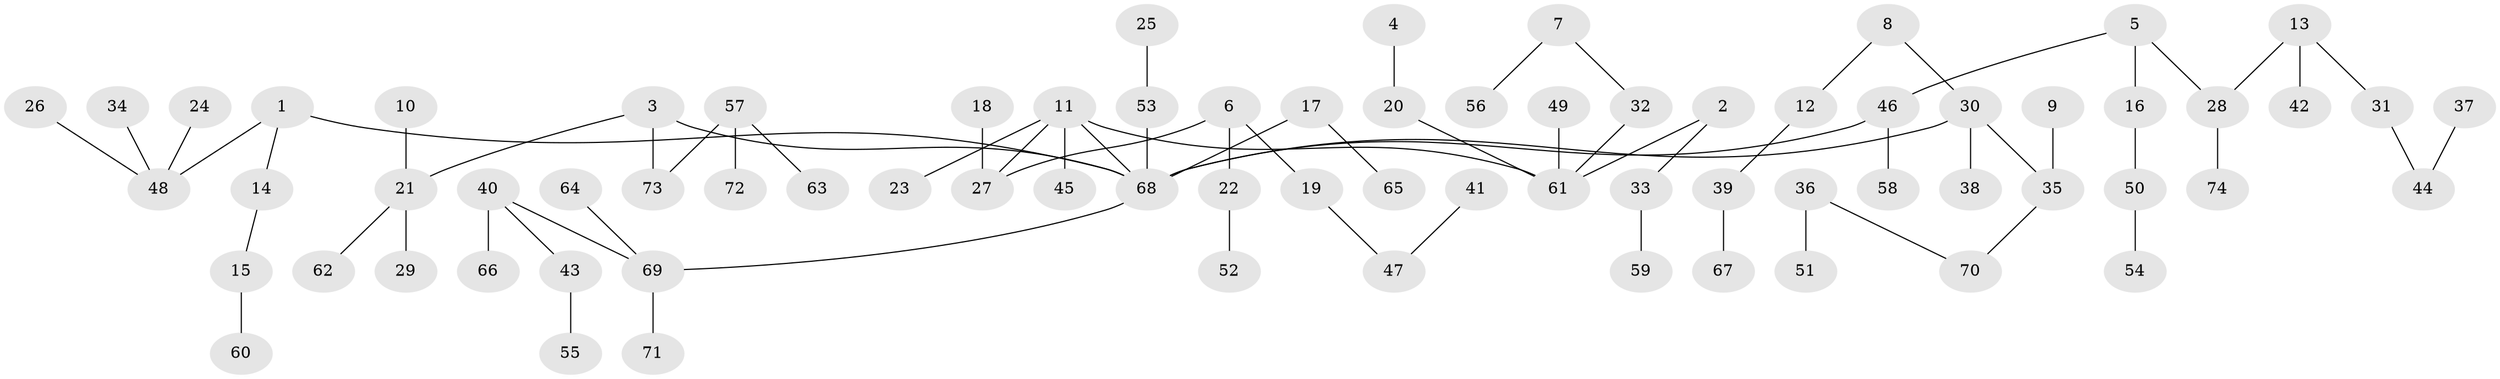 // original degree distribution, {6: 0.027210884353741496, 9: 0.006802721088435374, 2: 0.2925170068027211, 3: 0.14965986394557823, 4: 0.04081632653061224, 1: 0.46258503401360546, 5: 0.02040816326530612}
// Generated by graph-tools (version 1.1) at 2025/37/03/04/25 23:37:16]
// undirected, 74 vertices, 73 edges
graph export_dot {
  node [color=gray90,style=filled];
  1;
  2;
  3;
  4;
  5;
  6;
  7;
  8;
  9;
  10;
  11;
  12;
  13;
  14;
  15;
  16;
  17;
  18;
  19;
  20;
  21;
  22;
  23;
  24;
  25;
  26;
  27;
  28;
  29;
  30;
  31;
  32;
  33;
  34;
  35;
  36;
  37;
  38;
  39;
  40;
  41;
  42;
  43;
  44;
  45;
  46;
  47;
  48;
  49;
  50;
  51;
  52;
  53;
  54;
  55;
  56;
  57;
  58;
  59;
  60;
  61;
  62;
  63;
  64;
  65;
  66;
  67;
  68;
  69;
  70;
  71;
  72;
  73;
  74;
  1 -- 14 [weight=1.0];
  1 -- 48 [weight=1.0];
  1 -- 68 [weight=1.0];
  2 -- 33 [weight=1.0];
  2 -- 61 [weight=1.0];
  3 -- 21 [weight=1.0];
  3 -- 68 [weight=1.0];
  3 -- 73 [weight=1.0];
  4 -- 20 [weight=1.0];
  5 -- 16 [weight=1.0];
  5 -- 28 [weight=1.0];
  5 -- 46 [weight=1.0];
  6 -- 19 [weight=1.0];
  6 -- 22 [weight=1.0];
  6 -- 27 [weight=1.0];
  7 -- 32 [weight=1.0];
  7 -- 56 [weight=1.0];
  8 -- 12 [weight=1.0];
  8 -- 30 [weight=1.0];
  9 -- 35 [weight=1.0];
  10 -- 21 [weight=1.0];
  11 -- 23 [weight=1.0];
  11 -- 27 [weight=1.0];
  11 -- 45 [weight=1.0];
  11 -- 61 [weight=1.0];
  11 -- 68 [weight=1.0];
  12 -- 39 [weight=1.0];
  13 -- 28 [weight=1.0];
  13 -- 31 [weight=1.0];
  13 -- 42 [weight=1.0];
  14 -- 15 [weight=1.0];
  15 -- 60 [weight=1.0];
  16 -- 50 [weight=1.0];
  17 -- 65 [weight=1.0];
  17 -- 68 [weight=1.0];
  18 -- 27 [weight=1.0];
  19 -- 47 [weight=1.0];
  20 -- 61 [weight=1.0];
  21 -- 29 [weight=1.0];
  21 -- 62 [weight=1.0];
  22 -- 52 [weight=1.0];
  24 -- 48 [weight=1.0];
  25 -- 53 [weight=1.0];
  26 -- 48 [weight=1.0];
  28 -- 74 [weight=1.0];
  30 -- 35 [weight=1.0];
  30 -- 38 [weight=1.0];
  30 -- 68 [weight=1.0];
  31 -- 44 [weight=1.0];
  32 -- 61 [weight=1.0];
  33 -- 59 [weight=1.0];
  34 -- 48 [weight=1.0];
  35 -- 70 [weight=1.0];
  36 -- 51 [weight=1.0];
  36 -- 70 [weight=1.0];
  37 -- 44 [weight=1.0];
  39 -- 67 [weight=1.0];
  40 -- 43 [weight=1.0];
  40 -- 66 [weight=1.0];
  40 -- 69 [weight=1.0];
  41 -- 47 [weight=1.0];
  43 -- 55 [weight=1.0];
  46 -- 58 [weight=1.0];
  46 -- 68 [weight=1.0];
  49 -- 61 [weight=1.0];
  50 -- 54 [weight=1.0];
  53 -- 68 [weight=1.0];
  57 -- 63 [weight=1.0];
  57 -- 72 [weight=1.0];
  57 -- 73 [weight=1.0];
  64 -- 69 [weight=1.0];
  68 -- 69 [weight=1.0];
  69 -- 71 [weight=1.0];
}

